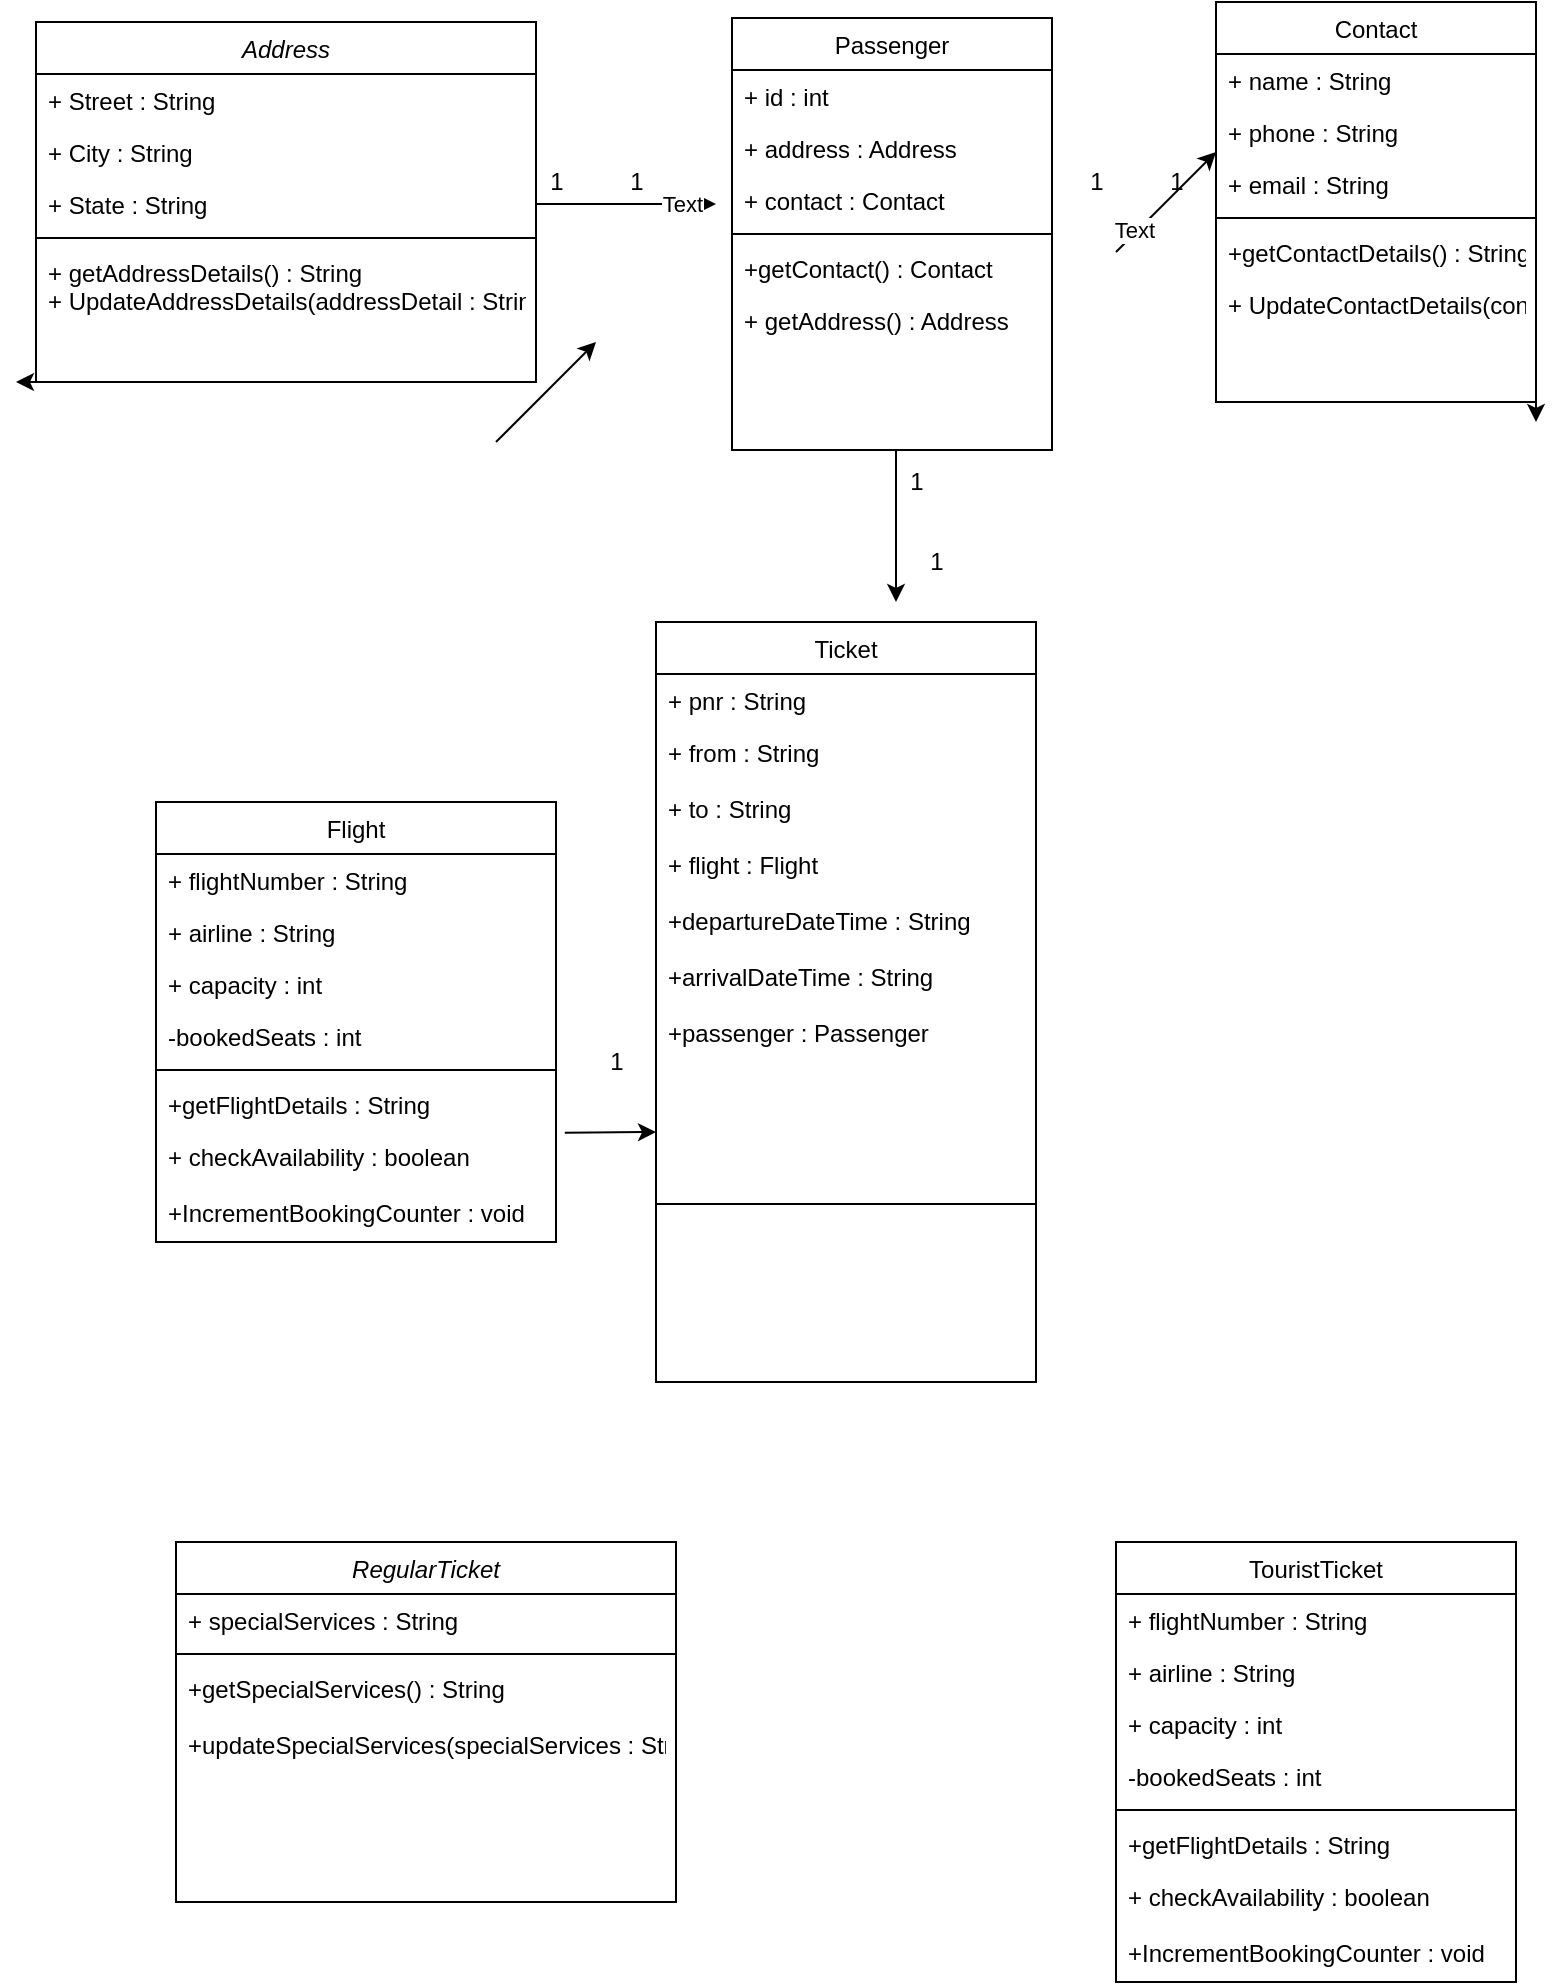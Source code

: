<mxfile version="14.9.0" type="github" pages="2">
  <diagram id="C5RBs43oDa-KdzZeNtuy" name="Page-1">
    <mxGraphModel dx="1038" dy="579" grid="1" gridSize="10" guides="1" tooltips="1" connect="1" arrows="1" fold="1" page="1" pageScale="1" pageWidth="827" pageHeight="1169" math="0" shadow="0">
      <root>
        <mxCell id="WIyWlLk6GJQsqaUBKTNV-0" />
        <mxCell id="WIyWlLk6GJQsqaUBKTNV-1" parent="WIyWlLk6GJQsqaUBKTNV-0" />
        <mxCell id="re5hi3B8kq_syGbPmB7b-2" style="edgeStyle=orthogonalEdgeStyle;rounded=0;orthogonalLoop=1;jettySize=auto;html=1;exitX=0;exitY=1;exitDx=0;exitDy=0;" edge="1" parent="WIyWlLk6GJQsqaUBKTNV-1" source="zkfFHV4jXpPFQw0GAbJ--0">
          <mxGeometry relative="1" as="geometry">
            <mxPoint x="150" y="290" as="targetPoint" />
          </mxGeometry>
        </mxCell>
        <mxCell id="zkfFHV4jXpPFQw0GAbJ--0" value="Address" style="swimlane;fontStyle=2;align=center;verticalAlign=top;childLayout=stackLayout;horizontal=1;startSize=26;horizontalStack=0;resizeParent=1;resizeLast=0;collapsible=1;marginBottom=0;rounded=0;shadow=0;strokeWidth=1;" parent="WIyWlLk6GJQsqaUBKTNV-1" vertex="1">
          <mxGeometry x="160" y="110" width="250" height="180" as="geometry">
            <mxRectangle x="240" y="120" width="160" height="26" as="alternateBounds" />
          </mxGeometry>
        </mxCell>
        <mxCell id="zkfFHV4jXpPFQw0GAbJ--1" value="+ Street : String" style="text;align=left;verticalAlign=top;spacingLeft=4;spacingRight=4;overflow=hidden;rotatable=0;points=[[0,0.5],[1,0.5]];portConstraint=eastwest;" parent="zkfFHV4jXpPFQw0GAbJ--0" vertex="1">
          <mxGeometry y="26" width="250" height="26" as="geometry" />
        </mxCell>
        <mxCell id="zkfFHV4jXpPFQw0GAbJ--2" value="+ City : String" style="text;align=left;verticalAlign=top;spacingLeft=4;spacingRight=4;overflow=hidden;rotatable=0;points=[[0,0.5],[1,0.5]];portConstraint=eastwest;rounded=0;shadow=0;html=0;" parent="zkfFHV4jXpPFQw0GAbJ--0" vertex="1">
          <mxGeometry y="52" width="250" height="26" as="geometry" />
        </mxCell>
        <mxCell id="zkfFHV4jXpPFQw0GAbJ--3" value="+ State : String" style="text;align=left;verticalAlign=top;spacingLeft=4;spacingRight=4;overflow=hidden;rotatable=0;points=[[0,0.5],[1,0.5]];portConstraint=eastwest;rounded=0;shadow=0;html=0;" parent="zkfFHV4jXpPFQw0GAbJ--0" vertex="1">
          <mxGeometry y="78" width="250" height="26" as="geometry" />
        </mxCell>
        <mxCell id="zkfFHV4jXpPFQw0GAbJ--4" value="" style="line;html=1;strokeWidth=1;align=left;verticalAlign=middle;spacingTop=-1;spacingLeft=3;spacingRight=3;rotatable=0;labelPosition=right;points=[];portConstraint=eastwest;" parent="zkfFHV4jXpPFQw0GAbJ--0" vertex="1">
          <mxGeometry y="104" width="250" height="8" as="geometry" />
        </mxCell>
        <mxCell id="zkfFHV4jXpPFQw0GAbJ--5" value="+ getAddressDetails() : String&#xa;+ UpdateAddressDetails(addressDetail : String) void" style="text;align=left;verticalAlign=top;spacingLeft=4;spacingRight=4;overflow=hidden;rotatable=0;points=[[0,0.5],[1,0.5]];portConstraint=eastwest;" parent="zkfFHV4jXpPFQw0GAbJ--0" vertex="1">
          <mxGeometry y="112" width="250" height="48" as="geometry" />
        </mxCell>
        <mxCell id="zkfFHV4jXpPFQw0GAbJ--17" value="Passenger" style="swimlane;fontStyle=0;align=center;verticalAlign=top;childLayout=stackLayout;horizontal=1;startSize=26;horizontalStack=0;resizeParent=1;resizeLast=0;collapsible=1;marginBottom=0;rounded=0;shadow=0;strokeWidth=1;" parent="WIyWlLk6GJQsqaUBKTNV-1" vertex="1">
          <mxGeometry x="508" y="108" width="160" height="216" as="geometry">
            <mxRectangle x="550" y="140" width="160" height="26" as="alternateBounds" />
          </mxGeometry>
        </mxCell>
        <mxCell id="zkfFHV4jXpPFQw0GAbJ--18" value="+ id : int" style="text;align=left;verticalAlign=top;spacingLeft=4;spacingRight=4;overflow=hidden;rotatable=0;points=[[0,0.5],[1,0.5]];portConstraint=eastwest;" parent="zkfFHV4jXpPFQw0GAbJ--17" vertex="1">
          <mxGeometry y="26" width="160" height="26" as="geometry" />
        </mxCell>
        <mxCell id="zkfFHV4jXpPFQw0GAbJ--19" value="+ address : Address" style="text;align=left;verticalAlign=top;spacingLeft=4;spacingRight=4;overflow=hidden;rotatable=0;points=[[0,0.5],[1,0.5]];portConstraint=eastwest;rounded=0;shadow=0;html=0;" parent="zkfFHV4jXpPFQw0GAbJ--17" vertex="1">
          <mxGeometry y="52" width="160" height="26" as="geometry" />
        </mxCell>
        <mxCell id="zkfFHV4jXpPFQw0GAbJ--20" value="+ contact : Contact" style="text;align=left;verticalAlign=top;spacingLeft=4;spacingRight=4;overflow=hidden;rotatable=0;points=[[0,0.5],[1,0.5]];portConstraint=eastwest;rounded=0;shadow=0;html=0;" parent="zkfFHV4jXpPFQw0GAbJ--17" vertex="1">
          <mxGeometry y="78" width="160" height="26" as="geometry" />
        </mxCell>
        <mxCell id="zkfFHV4jXpPFQw0GAbJ--23" value="" style="line;html=1;strokeWidth=1;align=left;verticalAlign=middle;spacingTop=-1;spacingLeft=3;spacingRight=3;rotatable=0;labelPosition=right;points=[];portConstraint=eastwest;" parent="zkfFHV4jXpPFQw0GAbJ--17" vertex="1">
          <mxGeometry y="104" width="160" height="8" as="geometry" />
        </mxCell>
        <mxCell id="zkfFHV4jXpPFQw0GAbJ--24" value="+getContact() : Contact" style="text;align=left;verticalAlign=top;spacingLeft=4;spacingRight=4;overflow=hidden;rotatable=0;points=[[0,0.5],[1,0.5]];portConstraint=eastwest;" parent="zkfFHV4jXpPFQw0GAbJ--17" vertex="1">
          <mxGeometry y="112" width="160" height="26" as="geometry" />
        </mxCell>
        <mxCell id="zkfFHV4jXpPFQw0GAbJ--25" value="+ getAddress() : Address" style="text;align=left;verticalAlign=top;spacingLeft=4;spacingRight=4;overflow=hidden;rotatable=0;points=[[0,0.5],[1,0.5]];portConstraint=eastwest;" parent="zkfFHV4jXpPFQw0GAbJ--17" vertex="1">
          <mxGeometry y="138" width="160" height="26" as="geometry" />
        </mxCell>
        <mxCell id="re5hi3B8kq_syGbPmB7b-0" style="edgeStyle=orthogonalEdgeStyle;rounded=0;orthogonalLoop=1;jettySize=auto;html=1;exitX=1;exitY=0.5;exitDx=0;exitDy=0;entryX=1;entryY=0.5;entryDx=0;entryDy=0;" edge="1" parent="zkfFHV4jXpPFQw0GAbJ--17">
          <mxGeometry relative="1" as="geometry">
            <mxPoint x="160" y="143" as="targetPoint" />
            <mxPoint x="160" y="143" as="sourcePoint" />
          </mxGeometry>
        </mxCell>
        <mxCell id="re5hi3B8kq_syGbPmB7b-3" value="" style="endArrow=classic;html=1;" edge="1" parent="WIyWlLk6GJQsqaUBKTNV-1">
          <mxGeometry width="50" height="50" relative="1" as="geometry">
            <mxPoint x="390" y="320" as="sourcePoint" />
            <mxPoint x="440" y="270" as="targetPoint" />
          </mxGeometry>
        </mxCell>
        <mxCell id="re5hi3B8kq_syGbPmB7b-6" value="" style="endArrow=classic;html=1;exitX=1;exitY=0.5;exitDx=0;exitDy=0;" edge="1" parent="WIyWlLk6GJQsqaUBKTNV-1" source="zkfFHV4jXpPFQw0GAbJ--3">
          <mxGeometry width="50" height="50" relative="1" as="geometry">
            <mxPoint x="440" y="230" as="sourcePoint" />
            <mxPoint x="500" y="201" as="targetPoint" />
          </mxGeometry>
        </mxCell>
        <mxCell id="re5hi3B8kq_syGbPmB7b-22" value="Text" style="edgeLabel;html=1;align=center;verticalAlign=middle;resizable=0;points=[];" vertex="1" connectable="0" parent="re5hi3B8kq_syGbPmB7b-6">
          <mxGeometry x="0.618" relative="1" as="geometry">
            <mxPoint as="offset" />
          </mxGeometry>
        </mxCell>
        <mxCell id="re5hi3B8kq_syGbPmB7b-7" value="1&amp;nbsp; &amp;nbsp; &amp;nbsp; &amp;nbsp; &amp;nbsp; 1&lt;br&gt;" style="text;html=1;align=center;verticalAlign=middle;resizable=0;points=[];autosize=1;strokeColor=none;" vertex="1" parent="WIyWlLk6GJQsqaUBKTNV-1">
          <mxGeometry x="410" y="180" width="60" height="20" as="geometry" />
        </mxCell>
        <mxCell id="re5hi3B8kq_syGbPmB7b-38" style="edgeStyle=orthogonalEdgeStyle;rounded=0;orthogonalLoop=1;jettySize=auto;html=1;exitX=1;exitY=1;exitDx=0;exitDy=0;" edge="1" parent="WIyWlLk6GJQsqaUBKTNV-1" source="re5hi3B8kq_syGbPmB7b-12">
          <mxGeometry relative="1" as="geometry">
            <mxPoint x="910" y="310" as="targetPoint" />
          </mxGeometry>
        </mxCell>
        <mxCell id="re5hi3B8kq_syGbPmB7b-12" value="Contact" style="swimlane;fontStyle=0;align=center;verticalAlign=top;childLayout=stackLayout;horizontal=1;startSize=26;horizontalStack=0;resizeParent=1;resizeLast=0;collapsible=1;marginBottom=0;rounded=0;shadow=0;strokeWidth=1;" vertex="1" parent="WIyWlLk6GJQsqaUBKTNV-1">
          <mxGeometry x="750" y="100" width="160" height="200" as="geometry">
            <mxRectangle x="550" y="140" width="160" height="26" as="alternateBounds" />
          </mxGeometry>
        </mxCell>
        <mxCell id="re5hi3B8kq_syGbPmB7b-13" value="+ name : String" style="text;align=left;verticalAlign=top;spacingLeft=4;spacingRight=4;overflow=hidden;rotatable=0;points=[[0,0.5],[1,0.5]];portConstraint=eastwest;" vertex="1" parent="re5hi3B8kq_syGbPmB7b-12">
          <mxGeometry y="26" width="160" height="26" as="geometry" />
        </mxCell>
        <mxCell id="re5hi3B8kq_syGbPmB7b-14" value="+ phone : String" style="text;align=left;verticalAlign=top;spacingLeft=4;spacingRight=4;overflow=hidden;rotatable=0;points=[[0,0.5],[1,0.5]];portConstraint=eastwest;rounded=0;shadow=0;html=0;" vertex="1" parent="re5hi3B8kq_syGbPmB7b-12">
          <mxGeometry y="52" width="160" height="26" as="geometry" />
        </mxCell>
        <mxCell id="re5hi3B8kq_syGbPmB7b-15" value="+ email : String" style="text;align=left;verticalAlign=top;spacingLeft=4;spacingRight=4;overflow=hidden;rotatable=0;points=[[0,0.5],[1,0.5]];portConstraint=eastwest;rounded=0;shadow=0;html=0;" vertex="1" parent="re5hi3B8kq_syGbPmB7b-12">
          <mxGeometry y="78" width="160" height="26" as="geometry" />
        </mxCell>
        <mxCell id="re5hi3B8kq_syGbPmB7b-16" value="" style="line;html=1;strokeWidth=1;align=left;verticalAlign=middle;spacingTop=-1;spacingLeft=3;spacingRight=3;rotatable=0;labelPosition=right;points=[];portConstraint=eastwest;" vertex="1" parent="re5hi3B8kq_syGbPmB7b-12">
          <mxGeometry y="104" width="160" height="8" as="geometry" />
        </mxCell>
        <mxCell id="re5hi3B8kq_syGbPmB7b-17" value="+getContactDetails() : String" style="text;align=left;verticalAlign=top;spacingLeft=4;spacingRight=4;overflow=hidden;rotatable=0;points=[[0,0.5],[1,0.5]];portConstraint=eastwest;" vertex="1" parent="re5hi3B8kq_syGbPmB7b-12">
          <mxGeometry y="112" width="160" height="26" as="geometry" />
        </mxCell>
        <mxCell id="re5hi3B8kq_syGbPmB7b-18" value="+ UpdateContactDetails(conactDetail : String) void" style="text;align=left;verticalAlign=top;spacingLeft=4;spacingRight=4;overflow=hidden;rotatable=0;points=[[0,0.5],[1,0.5]];portConstraint=eastwest;" vertex="1" parent="re5hi3B8kq_syGbPmB7b-12">
          <mxGeometry y="138" width="160" height="26" as="geometry" />
        </mxCell>
        <mxCell id="re5hi3B8kq_syGbPmB7b-19" style="edgeStyle=orthogonalEdgeStyle;rounded=0;orthogonalLoop=1;jettySize=auto;html=1;exitX=1;exitY=0.5;exitDx=0;exitDy=0;entryX=1;entryY=0.5;entryDx=0;entryDy=0;" edge="1" parent="re5hi3B8kq_syGbPmB7b-12">
          <mxGeometry relative="1" as="geometry">
            <mxPoint x="160" y="143" as="targetPoint" />
            <mxPoint x="160" y="143" as="sourcePoint" />
          </mxGeometry>
        </mxCell>
        <mxCell id="re5hi3B8kq_syGbPmB7b-21" value="1&amp;nbsp; &amp;nbsp; &amp;nbsp; &amp;nbsp; &amp;nbsp; 1&lt;br&gt;" style="text;html=1;align=center;verticalAlign=middle;resizable=0;points=[];autosize=1;strokeColor=none;" vertex="1" parent="WIyWlLk6GJQsqaUBKTNV-1">
          <mxGeometry x="680" y="180" width="60" height="20" as="geometry" />
        </mxCell>
        <mxCell id="re5hi3B8kq_syGbPmB7b-23" value="" style="endArrow=classic;html=1;" edge="1" parent="WIyWlLk6GJQsqaUBKTNV-1">
          <mxGeometry width="50" height="50" relative="1" as="geometry">
            <mxPoint x="700" y="225" as="sourcePoint" />
            <mxPoint x="750" y="175" as="targetPoint" />
          </mxGeometry>
        </mxCell>
        <mxCell id="re5hi3B8kq_syGbPmB7b-39" value="Text" style="edgeLabel;html=1;align=center;verticalAlign=middle;resizable=0;points=[];" vertex="1" connectable="0" parent="re5hi3B8kq_syGbPmB7b-23">
          <mxGeometry x="-0.6" y="2" relative="1" as="geometry">
            <mxPoint as="offset" />
          </mxGeometry>
        </mxCell>
        <mxCell id="re5hi3B8kq_syGbPmB7b-41" value="" style="endArrow=classic;html=1;" edge="1" parent="WIyWlLk6GJQsqaUBKTNV-1">
          <mxGeometry width="50" height="50" relative="1" as="geometry">
            <mxPoint x="590" y="324" as="sourcePoint" />
            <mxPoint x="590" y="400" as="targetPoint" />
          </mxGeometry>
        </mxCell>
        <mxCell id="re5hi3B8kq_syGbPmB7b-42" value="Ticket" style="swimlane;fontStyle=0;align=center;verticalAlign=top;childLayout=stackLayout;horizontal=1;startSize=26;horizontalStack=0;resizeParent=1;resizeLast=0;collapsible=1;marginBottom=0;rounded=0;shadow=0;strokeWidth=1;" vertex="1" parent="WIyWlLk6GJQsqaUBKTNV-1">
          <mxGeometry x="470" y="410" width="190" height="380" as="geometry">
            <mxRectangle x="550" y="140" width="160" height="26" as="alternateBounds" />
          </mxGeometry>
        </mxCell>
        <mxCell id="re5hi3B8kq_syGbPmB7b-43" value="+ pnr : String" style="text;align=left;verticalAlign=top;spacingLeft=4;spacingRight=4;overflow=hidden;rotatable=0;points=[[0,0.5],[1,0.5]];portConstraint=eastwest;" vertex="1" parent="re5hi3B8kq_syGbPmB7b-42">
          <mxGeometry y="26" width="190" height="26" as="geometry" />
        </mxCell>
        <mxCell id="re5hi3B8kq_syGbPmB7b-49" style="edgeStyle=orthogonalEdgeStyle;rounded=0;orthogonalLoop=1;jettySize=auto;html=1;exitX=1;exitY=0.5;exitDx=0;exitDy=0;entryX=1;entryY=0.5;entryDx=0;entryDy=0;" edge="1" parent="re5hi3B8kq_syGbPmB7b-42">
          <mxGeometry relative="1" as="geometry">
            <mxPoint x="160" y="143" as="targetPoint" />
            <mxPoint x="160" y="143" as="sourcePoint" />
          </mxGeometry>
        </mxCell>
        <mxCell id="re5hi3B8kq_syGbPmB7b-44" value="+ from : String&#xa;&#xa;+ to : String&#xa;&#xa;+ flight : Flight&#xa;&#xa;+departureDateTime : String&#xa;&#xa;+arrivalDateTime : String&#xa;&#xa;+passenger : Passenger&#xa;&#xa;+seatNo : String&#xa;&#xa;+price : float&#xa;+cancelled : boolean&#xa;&#xa;+ checkStatus() : String&#xa;&#xa;+ getFlightDuration() : int&#xa;&#xa;+ Cancel() : void" style="text;align=left;verticalAlign=top;spacingLeft=4;spacingRight=4;overflow=hidden;rotatable=0;points=[[0,0.5],[1,0.5]];portConstraint=eastwest;rounded=0;shadow=0;html=0;" vertex="1" parent="re5hi3B8kq_syGbPmB7b-42">
          <mxGeometry y="52" width="190" height="158" as="geometry" />
        </mxCell>
        <mxCell id="re5hi3B8kq_syGbPmB7b-46" value="" style="line;html=1;strokeWidth=1;align=left;verticalAlign=middle;spacingTop=-1;spacingLeft=3;spacingRight=3;rotatable=0;labelPosition=right;points=[];portConstraint=eastwest;" vertex="1" parent="re5hi3B8kq_syGbPmB7b-42">
          <mxGeometry y="210" width="190" height="162" as="geometry" />
        </mxCell>
        <mxCell id="re5hi3B8kq_syGbPmB7b-50" value="1&lt;br&gt;" style="text;html=1;align=center;verticalAlign=middle;resizable=0;points=[];autosize=1;strokeColor=none;" vertex="1" parent="WIyWlLk6GJQsqaUBKTNV-1">
          <mxGeometry x="590" y="330" width="20" height="20" as="geometry" />
        </mxCell>
        <mxCell id="re5hi3B8kq_syGbPmB7b-51" value="1&lt;br&gt;" style="text;html=1;align=center;verticalAlign=middle;resizable=0;points=[];autosize=1;strokeColor=none;" vertex="1" parent="WIyWlLk6GJQsqaUBKTNV-1">
          <mxGeometry x="600" y="370" width="20" height="20" as="geometry" />
        </mxCell>
        <mxCell id="re5hi3B8kq_syGbPmB7b-54" value="Flight" style="swimlane;fontStyle=0;align=center;verticalAlign=top;childLayout=stackLayout;horizontal=1;startSize=26;horizontalStack=0;resizeParent=1;resizeLast=0;collapsible=1;marginBottom=0;rounded=0;shadow=0;strokeWidth=1;" vertex="1" parent="WIyWlLk6GJQsqaUBKTNV-1">
          <mxGeometry x="220" y="500" width="200" height="220" as="geometry">
            <mxRectangle x="550" y="140" width="160" height="26" as="alternateBounds" />
          </mxGeometry>
        </mxCell>
        <mxCell id="re5hi3B8kq_syGbPmB7b-55" value="+ flightNumber : String" style="text;align=left;verticalAlign=top;spacingLeft=4;spacingRight=4;overflow=hidden;rotatable=0;points=[[0,0.5],[1,0.5]];portConstraint=eastwest;" vertex="1" parent="re5hi3B8kq_syGbPmB7b-54">
          <mxGeometry y="26" width="200" height="26" as="geometry" />
        </mxCell>
        <mxCell id="re5hi3B8kq_syGbPmB7b-56" value="+ airline : String" style="text;align=left;verticalAlign=top;spacingLeft=4;spacingRight=4;overflow=hidden;rotatable=0;points=[[0,0.5],[1,0.5]];portConstraint=eastwest;rounded=0;shadow=0;html=0;" vertex="1" parent="re5hi3B8kq_syGbPmB7b-54">
          <mxGeometry y="52" width="200" height="26" as="geometry" />
        </mxCell>
        <mxCell id="re5hi3B8kq_syGbPmB7b-62" value="+ capacity : int&#xa;" style="text;align=left;verticalAlign=top;spacingLeft=4;spacingRight=4;overflow=hidden;rotatable=0;points=[[0,0.5],[1,0.5]];portConstraint=eastwest;rounded=0;shadow=0;html=0;" vertex="1" parent="re5hi3B8kq_syGbPmB7b-54">
          <mxGeometry y="78" width="200" height="26" as="geometry" />
        </mxCell>
        <mxCell id="re5hi3B8kq_syGbPmB7b-57" value="-bookedSeats : int" style="text;align=left;verticalAlign=top;spacingLeft=4;spacingRight=4;overflow=hidden;rotatable=0;points=[[0,0.5],[1,0.5]];portConstraint=eastwest;rounded=0;shadow=0;html=0;" vertex="1" parent="re5hi3B8kq_syGbPmB7b-54">
          <mxGeometry y="104" width="200" height="26" as="geometry" />
        </mxCell>
        <mxCell id="re5hi3B8kq_syGbPmB7b-58" value="" style="line;html=1;strokeWidth=1;align=left;verticalAlign=middle;spacingTop=-1;spacingLeft=3;spacingRight=3;rotatable=0;labelPosition=right;points=[];portConstraint=eastwest;" vertex="1" parent="re5hi3B8kq_syGbPmB7b-54">
          <mxGeometry y="130" width="200" height="8" as="geometry" />
        </mxCell>
        <mxCell id="re5hi3B8kq_syGbPmB7b-59" value="+getFlightDetails : String" style="text;align=left;verticalAlign=top;spacingLeft=4;spacingRight=4;overflow=hidden;rotatable=0;points=[[0,0.5],[1,0.5]];portConstraint=eastwest;" vertex="1" parent="re5hi3B8kq_syGbPmB7b-54">
          <mxGeometry y="138" width="200" height="26" as="geometry" />
        </mxCell>
        <mxCell id="re5hi3B8kq_syGbPmB7b-60" value="+ checkAvailability : boolean&#xa;&#xa;+IncrementBookingCounter : void" style="text;align=left;verticalAlign=top;spacingLeft=4;spacingRight=4;overflow=hidden;rotatable=0;points=[[0,0.5],[1,0.5]];portConstraint=eastwest;" vertex="1" parent="re5hi3B8kq_syGbPmB7b-54">
          <mxGeometry y="164" width="200" height="46" as="geometry" />
        </mxCell>
        <mxCell id="re5hi3B8kq_syGbPmB7b-61" style="edgeStyle=orthogonalEdgeStyle;rounded=0;orthogonalLoop=1;jettySize=auto;html=1;exitX=1;exitY=0.5;exitDx=0;exitDy=0;entryX=1;entryY=0.5;entryDx=0;entryDy=0;" edge="1" parent="re5hi3B8kq_syGbPmB7b-54">
          <mxGeometry relative="1" as="geometry">
            <mxPoint x="160" y="143" as="targetPoint" />
            <mxPoint x="160" y="143" as="sourcePoint" />
          </mxGeometry>
        </mxCell>
        <mxCell id="re5hi3B8kq_syGbPmB7b-65" value="1&lt;br&gt;" style="text;html=1;align=center;verticalAlign=middle;resizable=0;points=[];autosize=1;strokeColor=none;" vertex="1" parent="WIyWlLk6GJQsqaUBKTNV-1">
          <mxGeometry x="440" y="620" width="20" height="20" as="geometry" />
        </mxCell>
        <mxCell id="re5hi3B8kq_syGbPmB7b-67" value="" style="endArrow=classic;html=1;exitX=1.022;exitY=0.03;exitDx=0;exitDy=0;exitPerimeter=0;" edge="1" parent="WIyWlLk6GJQsqaUBKTNV-1" source="re5hi3B8kq_syGbPmB7b-60">
          <mxGeometry width="50" height="50" relative="1" as="geometry">
            <mxPoint x="440" y="600" as="sourcePoint" />
            <mxPoint x="470" y="665" as="targetPoint" />
          </mxGeometry>
        </mxCell>
        <mxCell id="re5hi3B8kq_syGbPmB7b-68" value="RegularTicket" style="swimlane;fontStyle=2;align=center;verticalAlign=top;childLayout=stackLayout;horizontal=1;startSize=26;horizontalStack=0;resizeParent=1;resizeLast=0;collapsible=1;marginBottom=0;rounded=0;shadow=0;strokeWidth=1;" vertex="1" parent="WIyWlLk6GJQsqaUBKTNV-1">
          <mxGeometry x="230" y="870" width="250" height="180" as="geometry">
            <mxRectangle x="240" y="120" width="160" height="26" as="alternateBounds" />
          </mxGeometry>
        </mxCell>
        <mxCell id="re5hi3B8kq_syGbPmB7b-69" value="+ specialServices : String    " style="text;align=left;verticalAlign=top;spacingLeft=4;spacingRight=4;overflow=hidden;rotatable=0;points=[[0,0.5],[1,0.5]];portConstraint=eastwest;" vertex="1" parent="re5hi3B8kq_syGbPmB7b-68">
          <mxGeometry y="26" width="250" height="26" as="geometry" />
        </mxCell>
        <mxCell id="re5hi3B8kq_syGbPmB7b-72" value="" style="line;html=1;strokeWidth=1;align=left;verticalAlign=middle;spacingTop=-1;spacingLeft=3;spacingRight=3;rotatable=0;labelPosition=right;points=[];portConstraint=eastwest;" vertex="1" parent="re5hi3B8kq_syGbPmB7b-68">
          <mxGeometry y="52" width="250" height="8" as="geometry" />
        </mxCell>
        <mxCell id="re5hi3B8kq_syGbPmB7b-73" value="+getSpecialServices() : String&#xa;&#xa;+updateSpecialServices(specialServices : String): void" style="text;align=left;verticalAlign=top;spacingLeft=4;spacingRight=4;overflow=hidden;rotatable=0;points=[[0,0.5],[1,0.5]];portConstraint=eastwest;" vertex="1" parent="re5hi3B8kq_syGbPmB7b-68">
          <mxGeometry y="60" width="250" height="48" as="geometry" />
        </mxCell>
        <mxCell id="re5hi3B8kq_syGbPmB7b-74" value="TouristTicket" style="swimlane;fontStyle=0;align=center;verticalAlign=top;childLayout=stackLayout;horizontal=1;startSize=26;horizontalStack=0;resizeParent=1;resizeLast=0;collapsible=1;marginBottom=0;rounded=0;shadow=0;strokeWidth=1;" vertex="1" parent="WIyWlLk6GJQsqaUBKTNV-1">
          <mxGeometry x="700" y="870" width="200" height="220" as="geometry">
            <mxRectangle x="550" y="140" width="160" height="26" as="alternateBounds" />
          </mxGeometry>
        </mxCell>
        <mxCell id="re5hi3B8kq_syGbPmB7b-75" value="+ flightNumber : String" style="text;align=left;verticalAlign=top;spacingLeft=4;spacingRight=4;overflow=hidden;rotatable=0;points=[[0,0.5],[1,0.5]];portConstraint=eastwest;" vertex="1" parent="re5hi3B8kq_syGbPmB7b-74">
          <mxGeometry y="26" width="200" height="26" as="geometry" />
        </mxCell>
        <mxCell id="re5hi3B8kq_syGbPmB7b-76" value="+ airline : String" style="text;align=left;verticalAlign=top;spacingLeft=4;spacingRight=4;overflow=hidden;rotatable=0;points=[[0,0.5],[1,0.5]];portConstraint=eastwest;rounded=0;shadow=0;html=0;" vertex="1" parent="re5hi3B8kq_syGbPmB7b-74">
          <mxGeometry y="52" width="200" height="26" as="geometry" />
        </mxCell>
        <mxCell id="re5hi3B8kq_syGbPmB7b-77" value="+ capacity : int&#xa;" style="text;align=left;verticalAlign=top;spacingLeft=4;spacingRight=4;overflow=hidden;rotatable=0;points=[[0,0.5],[1,0.5]];portConstraint=eastwest;rounded=0;shadow=0;html=0;" vertex="1" parent="re5hi3B8kq_syGbPmB7b-74">
          <mxGeometry y="78" width="200" height="26" as="geometry" />
        </mxCell>
        <mxCell id="re5hi3B8kq_syGbPmB7b-78" value="-bookedSeats : int" style="text;align=left;verticalAlign=top;spacingLeft=4;spacingRight=4;overflow=hidden;rotatable=0;points=[[0,0.5],[1,0.5]];portConstraint=eastwest;rounded=0;shadow=0;html=0;" vertex="1" parent="re5hi3B8kq_syGbPmB7b-74">
          <mxGeometry y="104" width="200" height="26" as="geometry" />
        </mxCell>
        <mxCell id="re5hi3B8kq_syGbPmB7b-79" value="" style="line;html=1;strokeWidth=1;align=left;verticalAlign=middle;spacingTop=-1;spacingLeft=3;spacingRight=3;rotatable=0;labelPosition=right;points=[];portConstraint=eastwest;" vertex="1" parent="re5hi3B8kq_syGbPmB7b-74">
          <mxGeometry y="130" width="200" height="8" as="geometry" />
        </mxCell>
        <mxCell id="re5hi3B8kq_syGbPmB7b-80" value="+getFlightDetails : String" style="text;align=left;verticalAlign=top;spacingLeft=4;spacingRight=4;overflow=hidden;rotatable=0;points=[[0,0.5],[1,0.5]];portConstraint=eastwest;" vertex="1" parent="re5hi3B8kq_syGbPmB7b-74">
          <mxGeometry y="138" width="200" height="26" as="geometry" />
        </mxCell>
        <mxCell id="re5hi3B8kq_syGbPmB7b-81" value="+ checkAvailability : boolean&#xa;&#xa;+IncrementBookingCounter : void" style="text;align=left;verticalAlign=top;spacingLeft=4;spacingRight=4;overflow=hidden;rotatable=0;points=[[0,0.5],[1,0.5]];portConstraint=eastwest;" vertex="1" parent="re5hi3B8kq_syGbPmB7b-74">
          <mxGeometry y="164" width="200" height="46" as="geometry" />
        </mxCell>
        <mxCell id="re5hi3B8kq_syGbPmB7b-82" style="edgeStyle=orthogonalEdgeStyle;rounded=0;orthogonalLoop=1;jettySize=auto;html=1;exitX=1;exitY=0.5;exitDx=0;exitDy=0;entryX=1;entryY=0.5;entryDx=0;entryDy=0;" edge="1" parent="re5hi3B8kq_syGbPmB7b-74">
          <mxGeometry relative="1" as="geometry">
            <mxPoint x="160" y="143" as="targetPoint" />
            <mxPoint x="160" y="143" as="sourcePoint" />
          </mxGeometry>
        </mxCell>
      </root>
    </mxGraphModel>
  </diagram>
  <diagram id="PpM3WCPuEaHNg0_wSCer" name="Page-2">
    <mxGraphModel dx="1038" dy="579" grid="1" gridSize="10" guides="1" tooltips="1" connect="1" arrows="1" fold="1" page="1" pageScale="1" pageWidth="827" pageHeight="1169" math="0" shadow="0">
      <root>
        <mxCell id="Y3tGDuITjr0hlCj67HOh-0" />
        <mxCell id="Y3tGDuITjr0hlCj67HOh-1" parent="Y3tGDuITjr0hlCj67HOh-0" />
      </root>
    </mxGraphModel>
  </diagram>
</mxfile>
